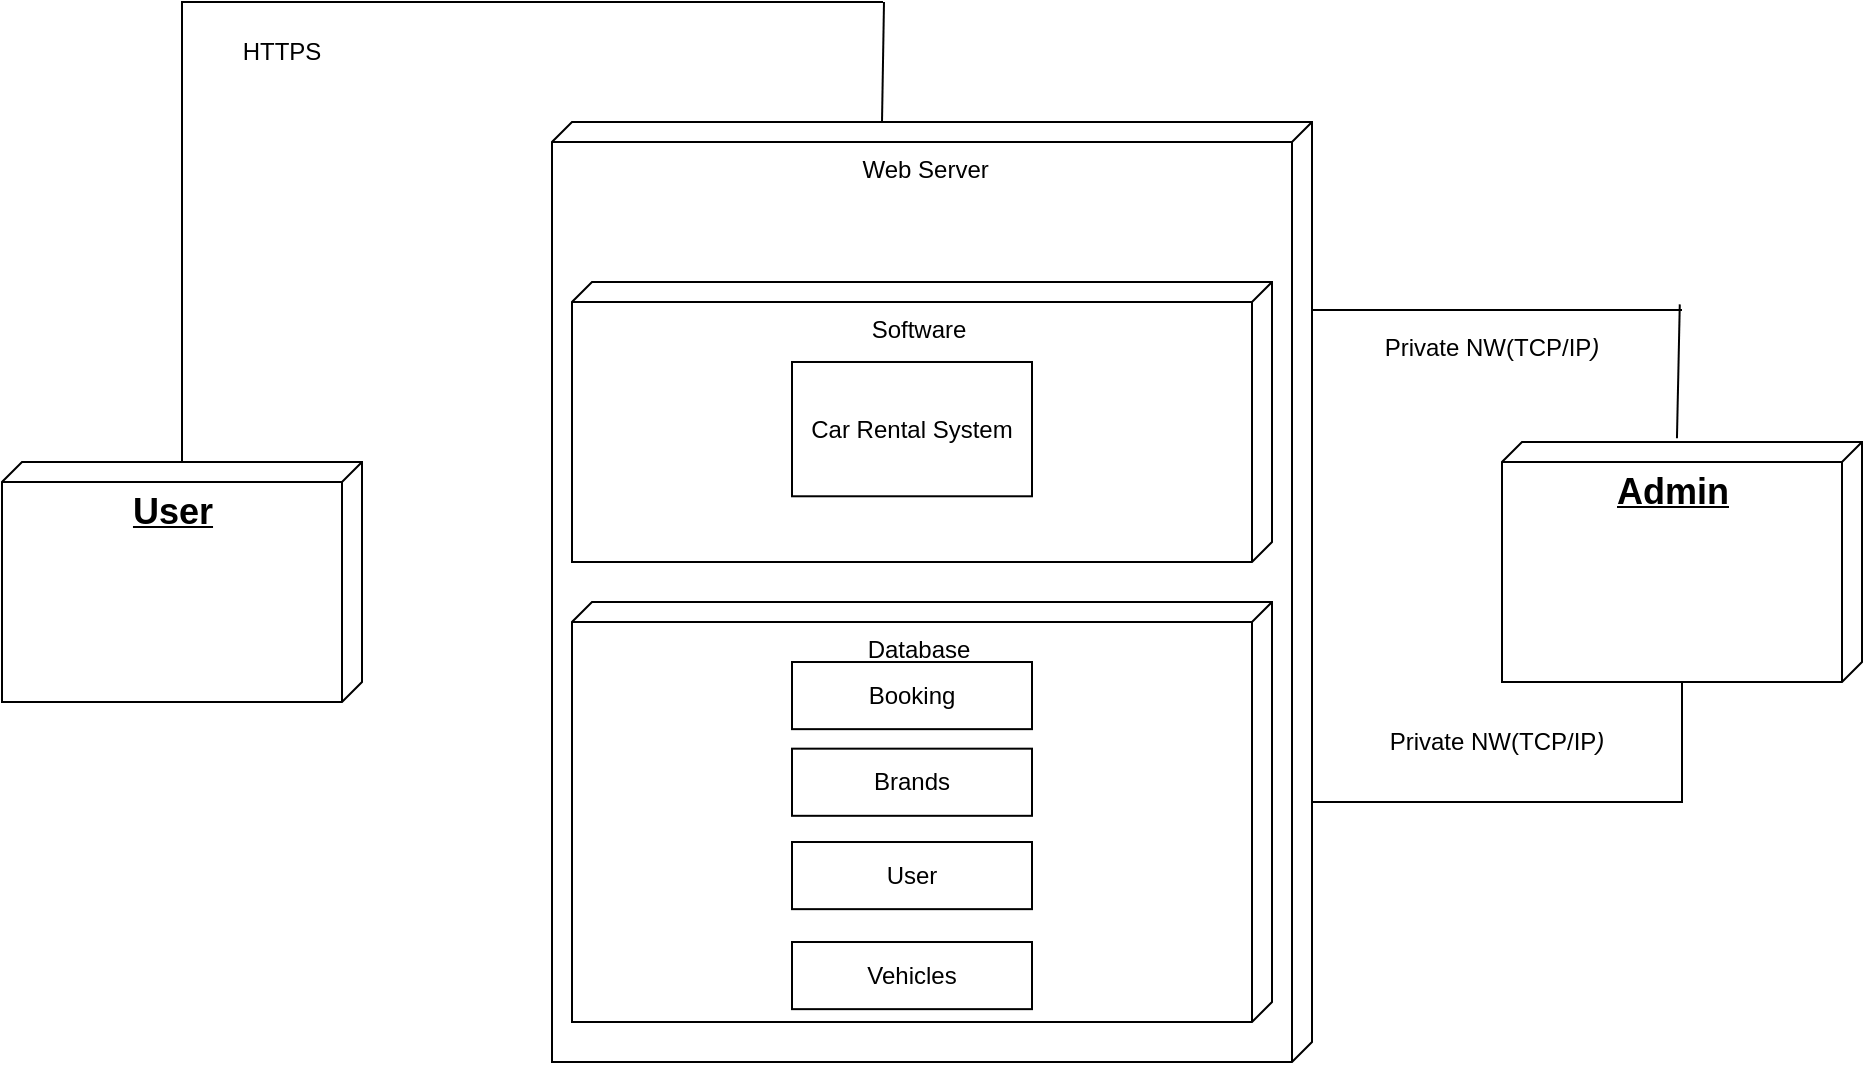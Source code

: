<mxfile version="20.2.7" type="github">
  <diagram id="kgpKYQtTHZ0yAKxKKP6v" name="Page-1">
    <mxGraphModel dx="2133" dy="1777" grid="1" gridSize="10" guides="1" tooltips="1" connect="1" arrows="1" fold="1" page="1" pageScale="1" pageWidth="850" pageHeight="1100" math="0" shadow="0">
      <root>
        <mxCell id="0" />
        <mxCell id="1" parent="0" />
        <mxCell id="Npz5cJJjRD9SyTon7FHm-1" value="Web Server&amp;nbsp;" style="verticalAlign=top;align=center;shape=cube;size=10;direction=south;fontStyle=0;html=1;boundedLbl=1;spacingLeft=5;hachureGap=4;" vertex="1" parent="1">
          <mxGeometry x="235" y="20" width="380" height="470" as="geometry" />
        </mxCell>
        <mxCell id="Npz5cJJjRD9SyTon7FHm-2" value="Software" style="verticalAlign=top;align=center;shape=cube;size=10;direction=south;html=1;boundedLbl=1;spacingLeft=5;hachureGap=4;" vertex="1" parent="Npz5cJJjRD9SyTon7FHm-1">
          <mxGeometry width="350" height="140" relative="1" as="geometry">
            <mxPoint x="10" y="80" as="offset" />
          </mxGeometry>
        </mxCell>
        <mxCell id="Npz5cJJjRD9SyTon7FHm-3" value="Database" style="verticalAlign=top;align=center;shape=cube;size=10;direction=south;html=1;boundedLbl=1;spacingLeft=5;hachureGap=4;" vertex="1" parent="Npz5cJJjRD9SyTon7FHm-1">
          <mxGeometry width="350" height="210" relative="1" as="geometry">
            <mxPoint x="10" y="240" as="offset" />
          </mxGeometry>
        </mxCell>
        <mxCell id="Npz5cJJjRD9SyTon7FHm-4" value="Car Rental System" style="rounded=0;whiteSpace=wrap;html=1;hachureGap=4;" vertex="1" parent="Npz5cJJjRD9SyTon7FHm-1">
          <mxGeometry x="120" y="119.996" width="120" height="67.143" as="geometry" />
        </mxCell>
        <mxCell id="Npz5cJJjRD9SyTon7FHm-5" value="Booking" style="rounded=0;whiteSpace=wrap;html=1;hachureGap=4;" vertex="1" parent="Npz5cJJjRD9SyTon7FHm-1">
          <mxGeometry x="120" y="270.003" width="120" height="33.571" as="geometry" />
        </mxCell>
        <mxCell id="Npz5cJJjRD9SyTon7FHm-15" value="Brands" style="rounded=0;whiteSpace=wrap;html=1;hachureGap=4;" vertex="1" parent="Npz5cJJjRD9SyTon7FHm-1">
          <mxGeometry x="120" y="313.333" width="120" height="33.571" as="geometry" />
        </mxCell>
        <mxCell id="Npz5cJJjRD9SyTon7FHm-17" value="User" style="rounded=0;whiteSpace=wrap;html=1;hachureGap=4;" vertex="1" parent="Npz5cJJjRD9SyTon7FHm-1">
          <mxGeometry x="120" y="360.004" width="120" height="33.571" as="geometry" />
        </mxCell>
        <mxCell id="Npz5cJJjRD9SyTon7FHm-16" value="Vehicles" style="rounded=0;whiteSpace=wrap;html=1;hachureGap=4;" vertex="1" parent="Npz5cJJjRD9SyTon7FHm-1">
          <mxGeometry x="120" y="410.004" width="120" height="33.571" as="geometry" />
        </mxCell>
        <mxCell id="Npz5cJJjRD9SyTon7FHm-18" value="&lt;b&gt;&lt;font style=&quot;font-size: 18px;&quot;&gt;Admin&lt;/font&gt;&lt;/b&gt;" style="verticalAlign=top;align=center;spacingTop=8;spacingLeft=2;spacingRight=12;shape=cube;size=10;direction=south;fontStyle=4;html=1;hachureGap=4;" vertex="1" parent="1">
          <mxGeometry x="710" y="180" width="180" height="120" as="geometry" />
        </mxCell>
        <mxCell id="Npz5cJJjRD9SyTon7FHm-19" value="&lt;b&gt;&lt;font style=&quot;font-size: 18px;&quot;&gt;User&lt;/font&gt;&lt;/b&gt;" style="verticalAlign=top;align=center;spacingTop=8;spacingLeft=2;spacingRight=12;shape=cube;size=10;direction=south;fontStyle=4;html=1;hachureGap=4;" vertex="1" parent="1">
          <mxGeometry x="-40" y="190" width="180" height="120" as="geometry" />
        </mxCell>
        <mxCell id="Npz5cJJjRD9SyTon7FHm-22" value="Private NW(TCP/IP&lt;i&gt;)&lt;/i&gt;" style="shape=partialRectangle;whiteSpace=wrap;html=1;top=0;left=0;fillColor=none;hachureGap=4;" vertex="1" parent="1">
          <mxGeometry x="615" y="300" width="185" height="60" as="geometry" />
        </mxCell>
        <mxCell id="Npz5cJJjRD9SyTon7FHm-27" value="" style="line;strokeWidth=1;fillColor=none;align=left;verticalAlign=middle;spacingTop=-1;spacingLeft=3;spacingRight=3;rotatable=0;labelPosition=right;points=[];portConstraint=eastwest;hachureGap=4;" vertex="1" parent="1">
          <mxGeometry x="615" y="110" width="185" height="8" as="geometry" />
        </mxCell>
        <mxCell id="Npz5cJJjRD9SyTon7FHm-30" value="" style="endArrow=none;html=1;rounded=0;startSize=14;endSize=14;sourcePerimeterSpacing=8;targetPerimeterSpacing=8;curved=1;exitX=-0.016;exitY=0.514;exitDx=0;exitDy=0;exitPerimeter=0;entryX=0.994;entryY=0.148;entryDx=0;entryDy=0;entryPerimeter=0;" edge="1" parent="1" source="Npz5cJJjRD9SyTon7FHm-18" target="Npz5cJJjRD9SyTon7FHm-27">
          <mxGeometry width="50" height="50" relative="1" as="geometry">
            <mxPoint x="800" y="168" as="sourcePoint" />
            <mxPoint x="850" y="118" as="targetPoint" />
          </mxGeometry>
        </mxCell>
        <mxCell id="Npz5cJJjRD9SyTon7FHm-31" value="Private NW(TCP/IP&lt;i&gt;)&lt;/i&gt;" style="text;html=1;strokeColor=none;fillColor=none;align=center;verticalAlign=middle;whiteSpace=wrap;rounded=0;hachureGap=4;" vertex="1" parent="1">
          <mxGeometry x="620" y="118" width="170" height="30" as="geometry" />
        </mxCell>
        <mxCell id="Npz5cJJjRD9SyTon7FHm-32" value="" style="shape=partialRectangle;whiteSpace=wrap;html=1;bottom=0;right=0;fillColor=none;hachureGap=4;direction=east;" vertex="1" parent="1">
          <mxGeometry x="50" y="-40" width="350" height="230" as="geometry" />
        </mxCell>
        <mxCell id="Npz5cJJjRD9SyTon7FHm-35" value="" style="endArrow=none;html=1;rounded=0;startSize=14;endSize=14;sourcePerimeterSpacing=8;targetPerimeterSpacing=8;curved=1;exitX=-0.016;exitY=0.514;exitDx=0;exitDy=0;exitPerimeter=0;" edge="1" parent="1">
          <mxGeometry width="50" height="50" relative="1" as="geometry">
            <mxPoint x="400" y="20.0" as="sourcePoint" />
            <mxPoint x="401" y="-40" as="targetPoint" />
          </mxGeometry>
        </mxCell>
        <mxCell id="Npz5cJJjRD9SyTon7FHm-36" value="HTTPS" style="text;html=1;strokeColor=none;fillColor=none;align=center;verticalAlign=middle;whiteSpace=wrap;rounded=0;hachureGap=4;" vertex="1" parent="1">
          <mxGeometry x="60" y="-30" width="80" height="30" as="geometry" />
        </mxCell>
      </root>
    </mxGraphModel>
  </diagram>
</mxfile>
